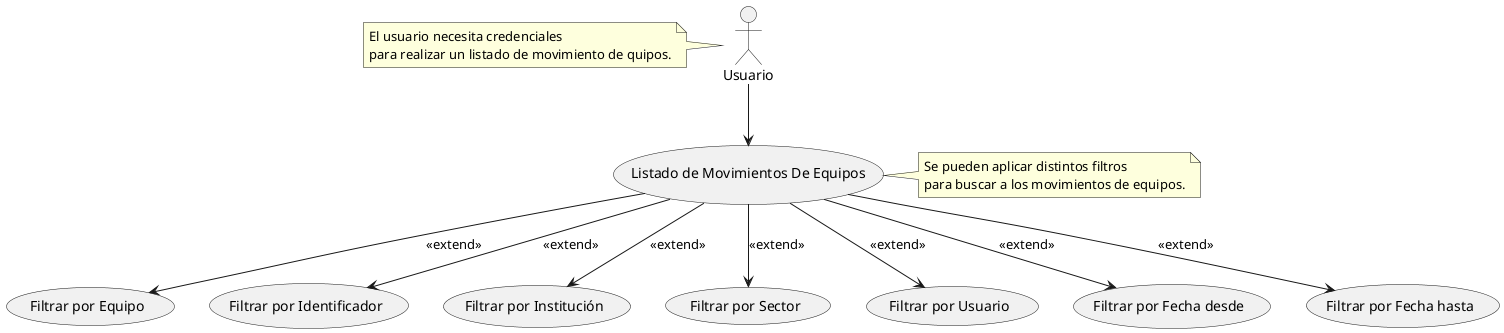 @startuml
actor "Usuario" as U

note left of U
    El usuario necesita credenciales
    para realizar un listado de movimiento de quipos.
end note

U --> (Listado de Movimientos De Equipos)

note right of (Listado de Movimientos De Equipos)
  Se pueden aplicar distintos filtros
  para buscar a los movimientos de equipos.
end note

(Listado de Movimientos De Equipos) --> (Filtrar por Equipo) : <<extend>>
(Listado de Movimientos De Equipos) --> (Filtrar por Identificador) :<<extend>>
(Listado de Movimientos De Equipos) --> (Filtrar por Institución) : <<extend>>
(Listado de Movimientos De Equipos) --> (Filtrar por Sector) : <<extend>>
(Listado de Movimientos De Equipos) --> (Filtrar por Usuario) : <<extend>>
(Listado de Movimientos De Equipos) --> (Filtrar por Fecha desde) : <<extend>>
(Listado de Movimientos De Equipos) --> (Filtrar por Fecha hasta) : <<extend>>
@enduml